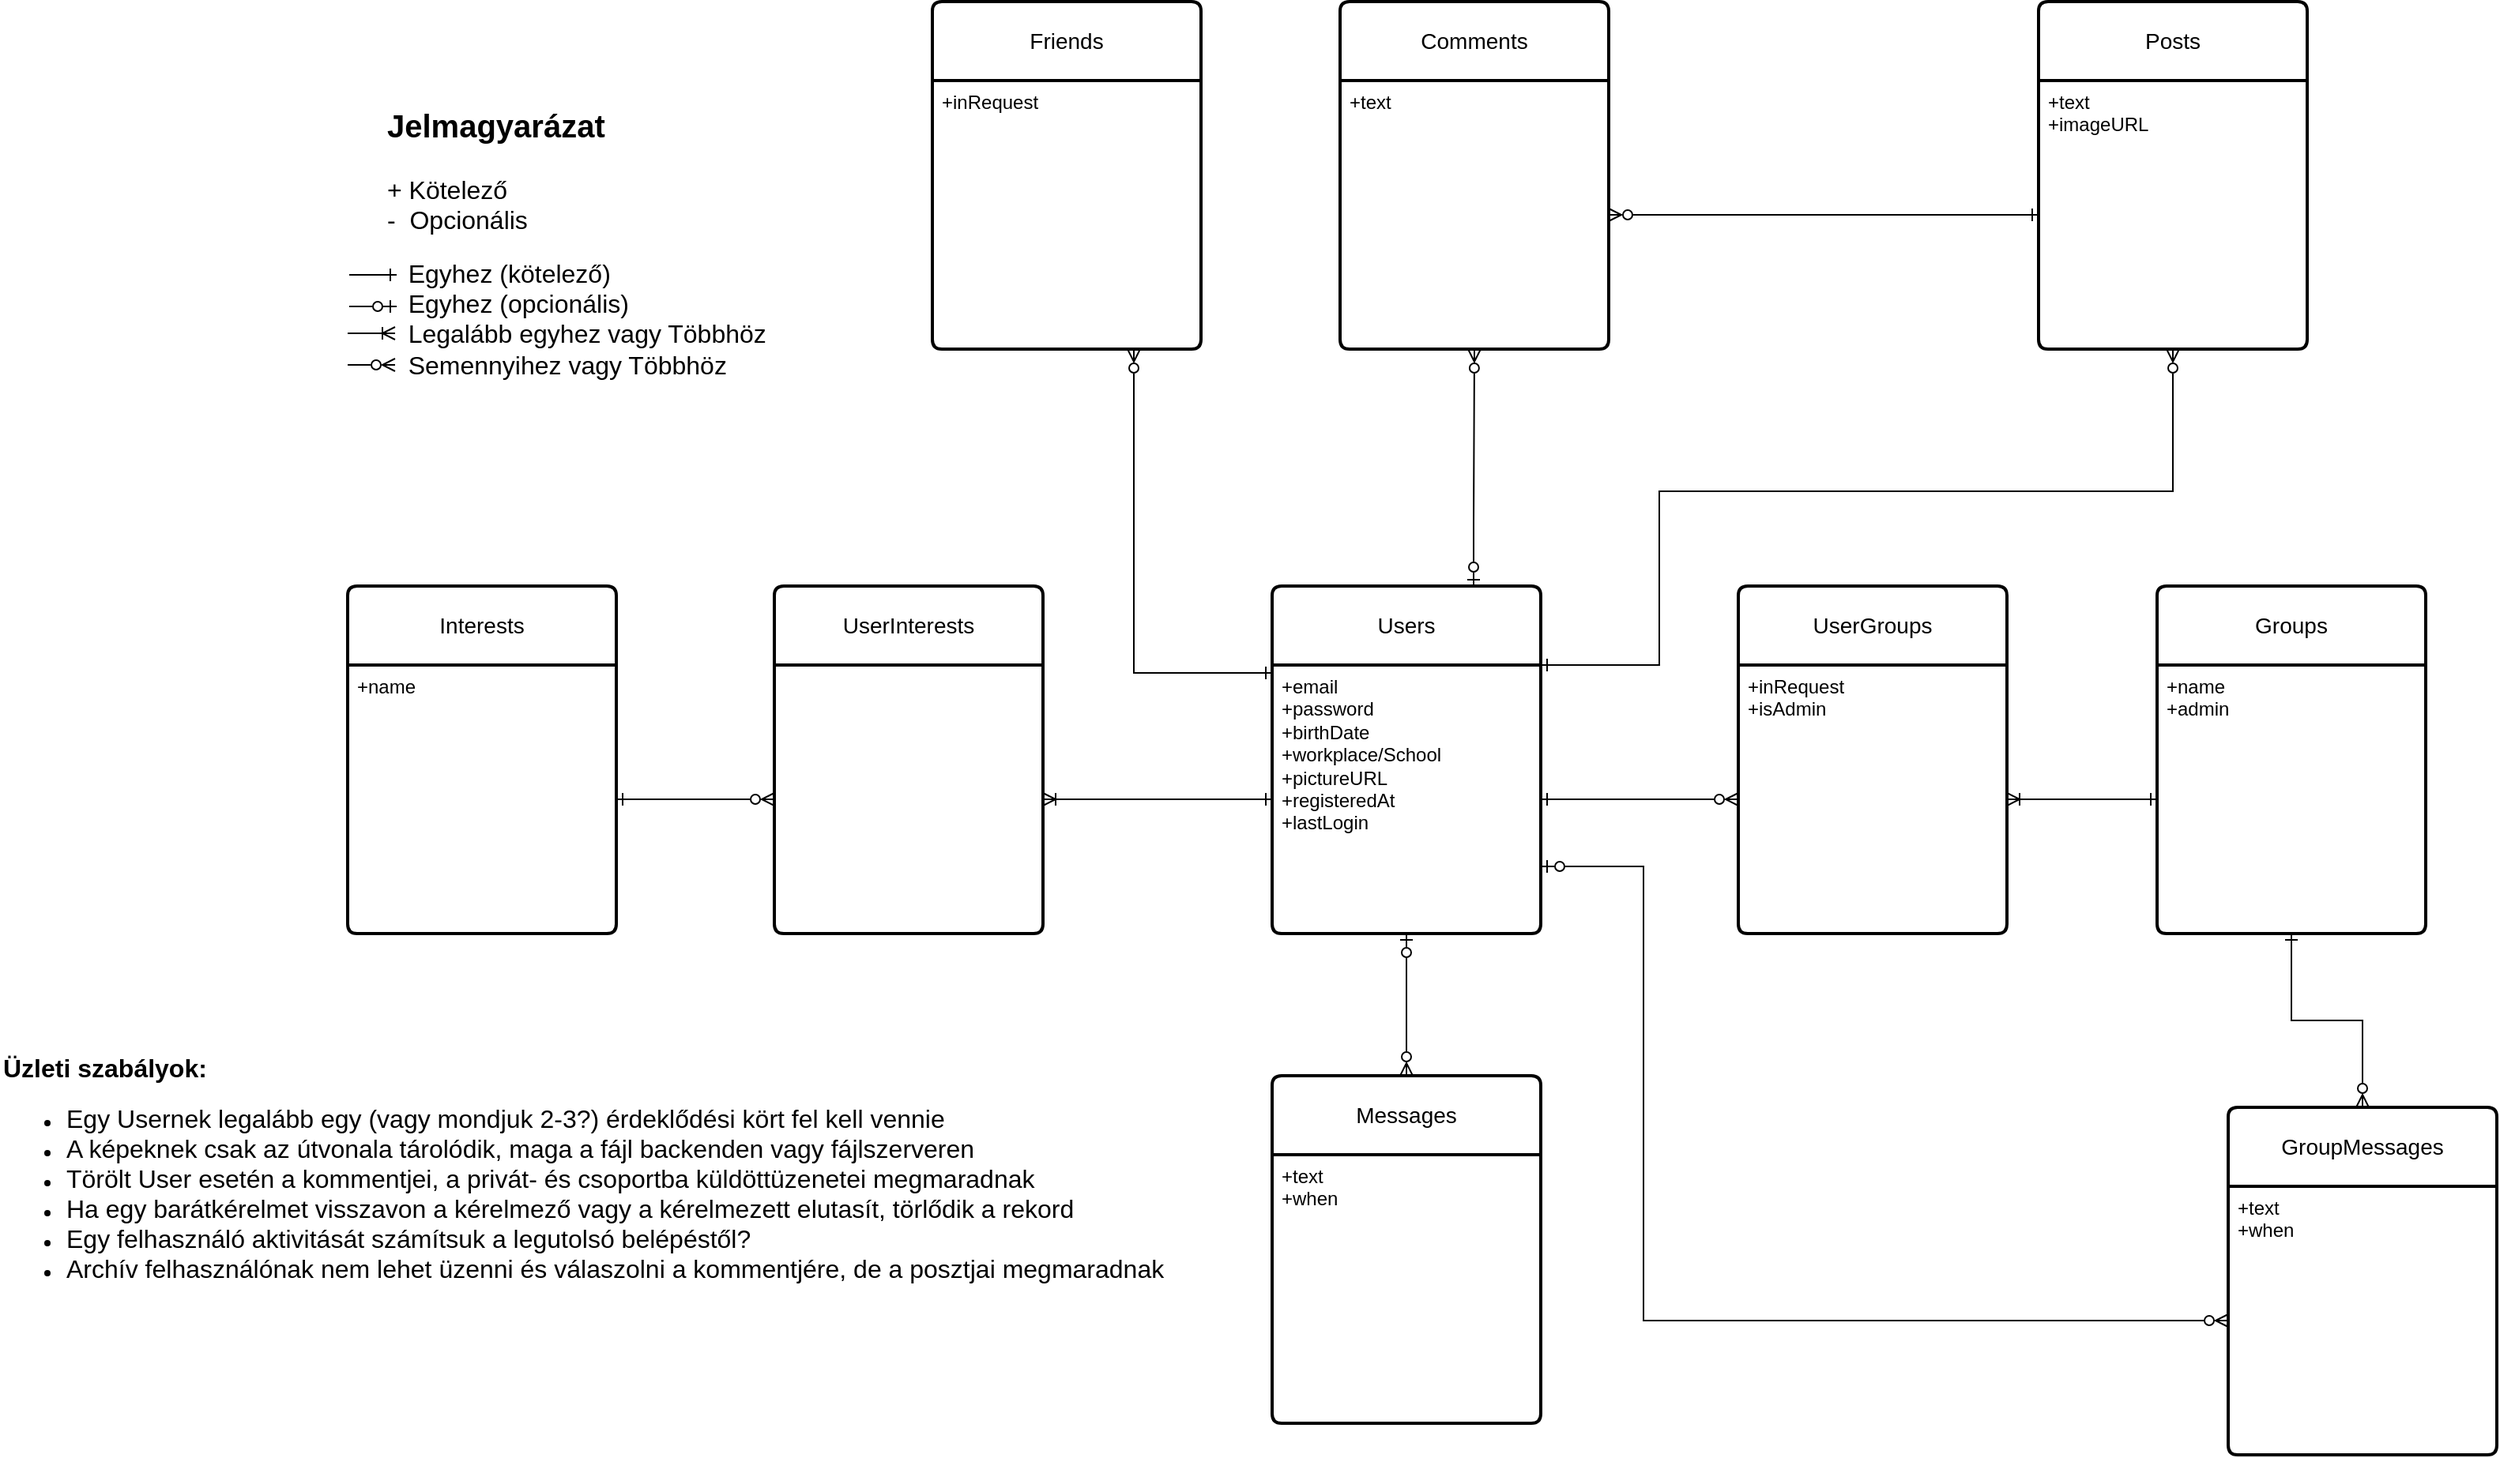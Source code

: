 <mxfile version="26.0.16">
  <diagram name="Page-1" id="oT31sWGPtNYfXmp9Y-5n">
    <mxGraphModel dx="1909" dy="1220" grid="1" gridSize="10" guides="1" tooltips="1" connect="1" arrows="1" fold="1" page="1" pageScale="1" pageWidth="2339" pageHeight="3300" math="0" shadow="0">
      <root>
        <mxCell id="0" />
        <mxCell id="1" parent="0" />
        <mxCell id="cMFdGNPmEgqyX-TFYU6J-50" style="edgeStyle=orthogonalEdgeStyle;rounded=0;orthogonalLoop=1;jettySize=auto;html=1;entryX=0.5;entryY=1;entryDx=0;entryDy=0;endArrow=ERzeroToMany;endFill=0;startArrow=ERzeroToOne;startFill=0;exitX=0.75;exitY=0;exitDx=0;exitDy=0;" parent="1" source="cMFdGNPmEgqyX-TFYU6J-1" target="cMFdGNPmEgqyX-TFYU6J-48" edge="1">
          <mxGeometry relative="1" as="geometry">
            <Array as="points">
              <mxPoint x="1113" y="510" />
              <mxPoint x="1113" y="510" />
              <mxPoint x="1113" y="400" />
            </Array>
            <mxPoint x="1115" y="530" as="sourcePoint" />
          </mxGeometry>
        </mxCell>
        <mxCell id="cMFdGNPmEgqyX-TFYU6J-1" value="Users" style="swimlane;childLayout=stackLayout;horizontal=1;startSize=50;horizontalStack=0;rounded=1;fontSize=14;fontStyle=0;strokeWidth=2;resizeParent=0;resizeLast=1;shadow=0;dashed=0;align=center;arcSize=4;whiteSpace=wrap;html=1;" parent="1" vertex="1">
          <mxGeometry x="985" y="550" width="170" height="220" as="geometry" />
        </mxCell>
        <mxCell id="cMFdGNPmEgqyX-TFYU6J-2" value="&lt;div&gt;+email&lt;/div&gt;&lt;div&gt;+password&lt;/div&gt;&lt;div&gt;+birthDate&lt;/div&gt;&lt;div&gt;+workplace/School&lt;/div&gt;&lt;div&gt;+pictureURL&lt;/div&gt;&lt;div&gt;+registeredAt&lt;/div&gt;&lt;div&gt;+lastLogin&lt;/div&gt;" style="align=left;strokeColor=none;fillColor=none;spacingLeft=4;fontSize=12;verticalAlign=top;resizable=0;rotatable=0;part=1;html=1;" parent="cMFdGNPmEgqyX-TFYU6J-1" vertex="1">
          <mxGeometry y="50" width="170" height="170" as="geometry" />
        </mxCell>
        <mxCell id="cMFdGNPmEgqyX-TFYU6J-3" value="&lt;b&gt;&lt;font style=&quot;font-size: 20px;&quot;&gt;Jelmagyarázat&lt;/font&gt;&lt;/b&gt;&lt;div&gt;&lt;div&gt;&lt;font style=&quot;font-size: 16px;&quot;&gt;&lt;br&gt;&lt;/font&gt;&lt;/div&gt;&lt;div&gt;&lt;font style=&quot;font-size: 16px;&quot;&gt;+ Kötelező&lt;/font&gt;&lt;/div&gt;&lt;div&gt;&lt;font style=&quot;font-size: 16px;&quot;&gt;-&amp;nbsp; Opcionális&lt;/font&gt;&lt;/div&gt;&lt;/div&gt;&lt;div&gt;&lt;br&gt;&lt;/div&gt;&lt;div&gt;&lt;font style=&quot;font-size: 16px;&quot;&gt;&amp;nbsp; &amp;nbsp;Egyhez (kötelező)&lt;/font&gt;&lt;/div&gt;&lt;div&gt;&lt;font style=&quot;font-size: 16px;&quot;&gt;&amp;nbsp; &amp;nbsp;Egyhez (opcionális)&lt;/font&gt;&lt;/div&gt;&lt;div&gt;&lt;font style=&quot;font-size: 16px;&quot;&gt;&amp;nbsp; &amp;nbsp;Legalább egyhez vagy Többhöz&lt;/font&gt;&lt;/div&gt;&lt;div&gt;&lt;font style=&quot;font-size: 16px;&quot;&gt;&amp;nbsp; &amp;nbsp;Semennyihez vagy Többhöz&lt;/font&gt;&lt;/div&gt;" style="text;html=1;align=left;verticalAlign=top;whiteSpace=wrap;rounded=0;" parent="1" vertex="1">
          <mxGeometry x="423" y="240" width="260" height="190" as="geometry" />
        </mxCell>
        <mxCell id="cMFdGNPmEgqyX-TFYU6J-4" value="Interests" style="swimlane;childLayout=stackLayout;horizontal=1;startSize=50;horizontalStack=0;rounded=1;fontSize=14;fontStyle=0;strokeWidth=2;resizeParent=0;resizeLast=1;shadow=0;dashed=0;align=center;arcSize=4;whiteSpace=wrap;html=1;" parent="1" vertex="1">
          <mxGeometry x="400" y="550" width="170" height="220" as="geometry" />
        </mxCell>
        <mxCell id="cMFdGNPmEgqyX-TFYU6J-5" value="&lt;div&gt;&lt;span style=&quot;background-color: transparent; color: light-dark(rgb(0, 0, 0), rgb(255, 255, 255));&quot;&gt;+name&lt;/span&gt;&lt;/div&gt;" style="align=left;strokeColor=none;fillColor=none;spacingLeft=4;fontSize=12;verticalAlign=top;resizable=0;rotatable=0;part=1;html=1;" parent="cMFdGNPmEgqyX-TFYU6J-4" vertex="1">
          <mxGeometry y="50" width="170" height="170" as="geometry" />
        </mxCell>
        <mxCell id="cMFdGNPmEgqyX-TFYU6J-8" value="Groups" style="swimlane;childLayout=stackLayout;horizontal=1;startSize=50;horizontalStack=0;rounded=1;fontSize=14;fontStyle=0;strokeWidth=2;resizeParent=0;resizeLast=1;shadow=0;dashed=0;align=center;arcSize=4;whiteSpace=wrap;html=1;" parent="1" vertex="1">
          <mxGeometry x="1545" y="550" width="170" height="220" as="geometry" />
        </mxCell>
        <mxCell id="cMFdGNPmEgqyX-TFYU6J-9" value="&lt;div&gt;+name&lt;/div&gt;&lt;div&gt;+admin&lt;/div&gt;" style="align=left;strokeColor=none;fillColor=none;spacingLeft=4;fontSize=12;verticalAlign=top;resizable=0;rotatable=0;part=1;html=1;" parent="cMFdGNPmEgqyX-TFYU6J-8" vertex="1">
          <mxGeometry y="50" width="170" height="170" as="geometry" />
        </mxCell>
        <mxCell id="cMFdGNPmEgqyX-TFYU6J-10" value="UserInterests" style="swimlane;childLayout=stackLayout;horizontal=1;startSize=50;horizontalStack=0;rounded=1;fontSize=14;fontStyle=0;strokeWidth=2;resizeParent=0;resizeLast=1;shadow=0;dashed=0;align=center;arcSize=4;whiteSpace=wrap;html=1;" parent="1" vertex="1">
          <mxGeometry x="670" y="550" width="170" height="220" as="geometry" />
        </mxCell>
        <mxCell id="4mh4LBJBygJEmKizw9Rb-2" value="&amp;nbsp;" style="align=left;strokeColor=none;fillColor=none;spacingLeft=4;fontSize=12;verticalAlign=top;resizable=0;rotatable=0;part=1;html=1;" parent="cMFdGNPmEgqyX-TFYU6J-10" vertex="1">
          <mxGeometry y="50" width="170" height="170" as="geometry" />
        </mxCell>
        <mxCell id="cMFdGNPmEgqyX-TFYU6J-12" style="edgeStyle=orthogonalEdgeStyle;rounded=0;orthogonalLoop=1;jettySize=auto;html=1;exitX=1;exitY=0.5;exitDx=0;exitDy=0;endArrow=ERzeroToMany;endFill=0;startArrow=ERone;startFill=0;entryX=0;entryY=0.5;entryDx=0;entryDy=0;" parent="1" source="cMFdGNPmEgqyX-TFYU6J-5" target="4mh4LBJBygJEmKizw9Rb-2" edge="1">
          <mxGeometry relative="1" as="geometry">
            <mxPoint x="650" y="720" as="targetPoint" />
          </mxGeometry>
        </mxCell>
        <mxCell id="cMFdGNPmEgqyX-TFYU6J-13" style="edgeStyle=orthogonalEdgeStyle;rounded=0;orthogonalLoop=1;jettySize=auto;html=1;entryX=0;entryY=0.5;entryDx=0;entryDy=0;endArrow=ERone;endFill=0;startArrow=ERoneToMany;startFill=0;exitX=1;exitY=0.5;exitDx=0;exitDy=0;" parent="1" source="4mh4LBJBygJEmKizw9Rb-2" target="cMFdGNPmEgqyX-TFYU6J-2" edge="1">
          <mxGeometry relative="1" as="geometry">
            <mxPoint x="830" y="700" as="sourcePoint" />
          </mxGeometry>
        </mxCell>
        <mxCell id="cMFdGNPmEgqyX-TFYU6J-14" value="UserGroups" style="swimlane;childLayout=stackLayout;horizontal=1;startSize=50;horizontalStack=0;rounded=1;fontSize=14;fontStyle=0;strokeWidth=2;resizeParent=0;resizeLast=1;shadow=0;dashed=0;align=center;arcSize=4;whiteSpace=wrap;html=1;" parent="1" vertex="1">
          <mxGeometry x="1280" y="550" width="170" height="220" as="geometry" />
        </mxCell>
        <mxCell id="cMFdGNPmEgqyX-TFYU6J-15" value="&lt;div&gt;&lt;span style=&quot;background-color: transparent; color: light-dark(rgb(0, 0, 0), rgb(255, 255, 255));&quot;&gt;+inRequest&lt;/span&gt;&lt;/div&gt;&lt;div&gt;+isAdmin&lt;/div&gt;" style="align=left;strokeColor=none;fillColor=none;spacingLeft=4;fontSize=12;verticalAlign=top;resizable=0;rotatable=0;part=1;html=1;" parent="cMFdGNPmEgqyX-TFYU6J-14" vertex="1">
          <mxGeometry y="50" width="170" height="170" as="geometry" />
        </mxCell>
        <mxCell id="cMFdGNPmEgqyX-TFYU6J-16" style="edgeStyle=orthogonalEdgeStyle;rounded=0;orthogonalLoop=1;jettySize=auto;html=1;exitX=1;exitY=0.5;exitDx=0;exitDy=0;entryX=0;entryY=0.5;entryDx=0;entryDy=0;endArrow=ERzeroToMany;endFill=0;startArrow=ERone;startFill=0;" parent="1" source="cMFdGNPmEgqyX-TFYU6J-2" target="cMFdGNPmEgqyX-TFYU6J-15" edge="1">
          <mxGeometry relative="1" as="geometry" />
        </mxCell>
        <mxCell id="cMFdGNPmEgqyX-TFYU6J-17" style="edgeStyle=orthogonalEdgeStyle;rounded=0;orthogonalLoop=1;jettySize=auto;html=1;exitX=1;exitY=0.5;exitDx=0;exitDy=0;entryX=0;entryY=0.5;entryDx=0;entryDy=0;endArrow=ERone;endFill=0;startArrow=ERoneToMany;startFill=0;" parent="1" source="cMFdGNPmEgqyX-TFYU6J-15" target="cMFdGNPmEgqyX-TFYU6J-9" edge="1">
          <mxGeometry relative="1" as="geometry" />
        </mxCell>
        <mxCell id="cMFdGNPmEgqyX-TFYU6J-18" value="Messages" style="swimlane;childLayout=stackLayout;horizontal=1;startSize=50;horizontalStack=0;rounded=1;fontSize=14;fontStyle=0;strokeWidth=2;resizeParent=0;resizeLast=1;shadow=0;dashed=0;align=center;arcSize=4;whiteSpace=wrap;html=1;" parent="1" vertex="1">
          <mxGeometry x="985" y="860" width="170" height="220" as="geometry" />
        </mxCell>
        <mxCell id="cMFdGNPmEgqyX-TFYU6J-19" value="&lt;div&gt;&lt;span style=&quot;background-color: transparent; color: light-dark(rgb(0, 0, 0), rgb(255, 255, 255));&quot;&gt;+text&lt;/span&gt;&lt;/div&gt;&lt;div&gt;+when&lt;/div&gt;" style="align=left;strokeColor=none;fillColor=none;spacingLeft=4;fontSize=12;verticalAlign=top;resizable=0;rotatable=0;part=1;html=1;" parent="cMFdGNPmEgqyX-TFYU6J-18" vertex="1">
          <mxGeometry y="50" width="170" height="170" as="geometry" />
        </mxCell>
        <mxCell id="cMFdGNPmEgqyX-TFYU6J-21" style="edgeStyle=orthogonalEdgeStyle;rounded=0;orthogonalLoop=1;jettySize=auto;html=1;exitX=0.5;exitY=1;exitDx=0;exitDy=0;entryX=0.5;entryY=0;entryDx=0;entryDy=0;endArrow=ERzeroToMany;endFill=0;startArrow=ERzeroToOne;startFill=0;" parent="1" source="cMFdGNPmEgqyX-TFYU6J-2" target="cMFdGNPmEgqyX-TFYU6J-18" edge="1">
          <mxGeometry relative="1" as="geometry" />
        </mxCell>
        <mxCell id="cMFdGNPmEgqyX-TFYU6J-25" style="edgeStyle=orthogonalEdgeStyle;rounded=0;orthogonalLoop=1;jettySize=auto;html=1;entryX=0;entryY=0.25;entryDx=0;entryDy=0;endArrow=ERone;endFill=0;startArrow=ERzeroToMany;startFill=0;exitX=0.75;exitY=1;exitDx=0;exitDy=0;" parent="1" source="AOvrZORdw_qy19HnHVtG-3" target="cMFdGNPmEgqyX-TFYU6J-1" edge="1">
          <mxGeometry relative="1" as="geometry">
            <Array as="points">
              <mxPoint x="898" y="605" />
            </Array>
            <mxPoint x="940" y="470" as="sourcePoint" />
          </mxGeometry>
        </mxCell>
        <mxCell id="cMFdGNPmEgqyX-TFYU6J-26" value="Friends" style="swimlane;childLayout=stackLayout;horizontal=1;startSize=50;horizontalStack=0;rounded=1;fontSize=14;fontStyle=0;strokeWidth=2;resizeParent=0;resizeLast=1;shadow=0;dashed=0;align=center;arcSize=4;whiteSpace=wrap;html=1;" parent="1" vertex="1">
          <mxGeometry x="770" y="180" width="170" height="220" as="geometry" />
        </mxCell>
        <mxCell id="AOvrZORdw_qy19HnHVtG-3" value="&lt;div&gt;&lt;span style=&quot;background-color: transparent; color: light-dark(rgb(0, 0, 0), rgb(255, 255, 255));&quot;&gt;+inRequest&lt;/span&gt;&lt;/div&gt;" style="align=left;strokeColor=none;fillColor=none;spacingLeft=4;fontSize=12;verticalAlign=top;resizable=0;rotatable=0;part=1;html=1;" parent="cMFdGNPmEgqyX-TFYU6J-26" vertex="1">
          <mxGeometry y="50" width="170" height="170" as="geometry" />
        </mxCell>
        <mxCell id="cMFdGNPmEgqyX-TFYU6J-29" value="GroupMessages" style="swimlane;childLayout=stackLayout;horizontal=1;startSize=50;horizontalStack=0;rounded=1;fontSize=14;fontStyle=0;strokeWidth=2;resizeParent=0;resizeLast=1;shadow=0;dashed=0;align=center;arcSize=4;whiteSpace=wrap;html=1;" parent="1" vertex="1">
          <mxGeometry x="1590" y="880" width="170" height="220" as="geometry" />
        </mxCell>
        <mxCell id="cMFdGNPmEgqyX-TFYU6J-30" value="&lt;div&gt;+text&lt;/div&gt;&lt;div&gt;+when&lt;/div&gt;" style="align=left;strokeColor=none;fillColor=none;spacingLeft=4;fontSize=12;verticalAlign=top;resizable=0;rotatable=0;part=1;html=1;" parent="cMFdGNPmEgqyX-TFYU6J-29" vertex="1">
          <mxGeometry y="50" width="170" height="170" as="geometry" />
        </mxCell>
        <mxCell id="cMFdGNPmEgqyX-TFYU6J-31" style="edgeStyle=orthogonalEdgeStyle;rounded=0;orthogonalLoop=1;jettySize=auto;html=1;exitX=0.5;exitY=1;exitDx=0;exitDy=0;endArrow=ERzeroToMany;endFill=0;startArrow=ERone;startFill=0;entryX=0.5;entryY=0;entryDx=0;entryDy=0;" parent="1" source="cMFdGNPmEgqyX-TFYU6J-9" target="cMFdGNPmEgqyX-TFYU6J-29" edge="1">
          <mxGeometry relative="1" as="geometry">
            <mxPoint x="1705" y="920" as="targetPoint" />
          </mxGeometry>
        </mxCell>
        <mxCell id="cMFdGNPmEgqyX-TFYU6J-36" value="Posts" style="swimlane;childLayout=stackLayout;horizontal=1;startSize=50;horizontalStack=0;rounded=1;fontSize=14;fontStyle=0;strokeWidth=2;resizeParent=0;resizeLast=1;shadow=0;dashed=0;align=center;arcSize=4;whiteSpace=wrap;html=1;" parent="1" vertex="1">
          <mxGeometry x="1470" y="180" width="170" height="220" as="geometry" />
        </mxCell>
        <mxCell id="cMFdGNPmEgqyX-TFYU6J-37" value="&lt;div&gt;+text&lt;/div&gt;&lt;div&gt;+imageURL&lt;/div&gt;" style="align=left;strokeColor=none;fillColor=none;spacingLeft=4;fontSize=12;verticalAlign=top;resizable=0;rotatable=0;part=1;html=1;" parent="cMFdGNPmEgqyX-TFYU6J-36" vertex="1">
          <mxGeometry y="50" width="170" height="170" as="geometry" />
        </mxCell>
        <mxCell id="cMFdGNPmEgqyX-TFYU6J-44" style="edgeStyle=orthogonalEdgeStyle;rounded=0;orthogonalLoop=1;jettySize=auto;html=1;exitX=1;exitY=0;exitDx=0;exitDy=0;entryX=0.5;entryY=1;entryDx=0;entryDy=0;endArrow=ERzeroToMany;endFill=0;startArrow=ERone;startFill=0;" parent="1" source="cMFdGNPmEgqyX-TFYU6J-2" target="cMFdGNPmEgqyX-TFYU6J-37" edge="1">
          <mxGeometry relative="1" as="geometry">
            <Array as="points">
              <mxPoint x="1230" y="600" />
              <mxPoint x="1230" y="490" />
              <mxPoint x="1555" y="490" />
            </Array>
          </mxGeometry>
        </mxCell>
        <mxCell id="cMFdGNPmEgqyX-TFYU6J-47" value="Comments" style="swimlane;childLayout=stackLayout;horizontal=1;startSize=50;horizontalStack=0;rounded=1;fontSize=14;fontStyle=0;strokeWidth=2;resizeParent=0;resizeLast=1;shadow=0;dashed=0;align=center;arcSize=4;whiteSpace=wrap;html=1;" parent="1" vertex="1">
          <mxGeometry x="1028" y="180" width="170" height="220" as="geometry" />
        </mxCell>
        <mxCell id="cMFdGNPmEgqyX-TFYU6J-48" value="&lt;div&gt;&lt;span style=&quot;background-color: transparent; color: light-dark(rgb(0, 0, 0), rgb(255, 255, 255));&quot;&gt;+text&lt;/span&gt;&lt;/div&gt;" style="align=left;strokeColor=none;fillColor=none;spacingLeft=4;fontSize=12;verticalAlign=top;resizable=0;rotatable=0;part=1;html=1;" parent="cMFdGNPmEgqyX-TFYU6J-47" vertex="1">
          <mxGeometry y="50" width="170" height="170" as="geometry" />
        </mxCell>
        <mxCell id="cMFdGNPmEgqyX-TFYU6J-49" style="edgeStyle=orthogonalEdgeStyle;rounded=0;orthogonalLoop=1;jettySize=auto;html=1;exitX=1;exitY=0.5;exitDx=0;exitDy=0;entryX=0;entryY=0.5;entryDx=0;entryDy=0;endArrow=ERone;endFill=0;startArrow=ERzeroToMany;startFill=0;" parent="1" source="cMFdGNPmEgqyX-TFYU6J-48" target="cMFdGNPmEgqyX-TFYU6J-37" edge="1">
          <mxGeometry relative="1" as="geometry" />
        </mxCell>
        <mxCell id="4mh4LBJBygJEmKizw9Rb-1" style="edgeStyle=orthogonalEdgeStyle;rounded=0;orthogonalLoop=1;jettySize=auto;html=1;exitX=1;exitY=0.75;exitDx=0;exitDy=0;entryX=0;entryY=0.5;entryDx=0;entryDy=0;startArrow=ERzeroToOne;startFill=0;endArrow=ERzeroToMany;endFill=0;" parent="1" source="cMFdGNPmEgqyX-TFYU6J-2" target="cMFdGNPmEgqyX-TFYU6J-30" edge="1">
          <mxGeometry relative="1" as="geometry">
            <mxPoint x="1255" y="1170" as="targetPoint" />
            <Array as="points">
              <mxPoint x="1220" y="727" />
              <mxPoint x="1220" y="1015" />
            </Array>
          </mxGeometry>
        </mxCell>
        <mxCell id="4mh4LBJBygJEmKizw9Rb-5" value="&lt;b&gt;&lt;font style=&quot;font-size: 16px;&quot;&gt;Üzleti szabályok:&lt;/font&gt;&lt;/b&gt;&lt;div style=&quot;&quot;&gt;&lt;ul&gt;&lt;li style=&quot;&quot;&gt;&lt;font style=&quot;font-size: 16px;&quot;&gt;Egy Usernek legalább egy (vagy mondjuk 2-3?) érdeklődési kört fel kell vennie&lt;/font&gt;&lt;/li&gt;&lt;li style=&quot;&quot;&gt;&lt;font style=&quot;font-size: 16px;&quot;&gt;A képeknek csak az útvonala tárolódik, maga a fájl backenden vagy fájlszerveren&lt;/font&gt;&lt;/li&gt;&lt;li style=&quot;&quot;&gt;&lt;font style=&quot;font-size: 16px;&quot;&gt;Törölt User esetén a kommentjei, a privát- és csoportba küldöttüzenetei megmaradnak&lt;/font&gt;&lt;/li&gt;&lt;li style=&quot;&quot;&gt;&lt;font style=&quot;font-size: 16px;&quot;&gt;Ha egy barátkérelmet visszavon a kérelmező vagy a kérelmezett elutasít, törlődik a rekord&lt;/font&gt;&lt;/li&gt;&lt;li style=&quot;&quot;&gt;&lt;font style=&quot;font-size: 16px;&quot;&gt;Egy felhasználó aktivitását számítsuk a legutolsó belépéstől?&lt;/font&gt;&lt;/li&gt;&lt;li style=&quot;&quot;&gt;&lt;span style=&quot;font-size: 16px;&quot;&gt;Archív felhasználónak nem lehet üzenni és válaszolni a kommentjére, de a posztjai megmaradnak&lt;/span&gt;&lt;/li&gt;&lt;/ul&gt;&lt;/div&gt;" style="text;html=1;align=left;verticalAlign=middle;resizable=0;points=[];autosize=1;strokeColor=none;fillColor=none;glass=0;" parent="1" vertex="1">
          <mxGeometry x="180" y="840" width="760" height="170" as="geometry" />
        </mxCell>
        <mxCell id="4mh4LBJBygJEmKizw9Rb-6" style="edgeStyle=orthogonalEdgeStyle;rounded=0;orthogonalLoop=1;jettySize=auto;html=1;endArrow=ERone;endFill=0;startArrow=none;startFill=0;entryX=0;entryY=0.5;entryDx=0;entryDy=0;" parent="1" edge="1">
          <mxGeometry relative="1" as="geometry">
            <mxPoint x="431" y="353" as="targetPoint" />
            <mxPoint x="401" y="353" as="sourcePoint" />
          </mxGeometry>
        </mxCell>
        <mxCell id="4mh4LBJBygJEmKizw9Rb-7" style="edgeStyle=orthogonalEdgeStyle;rounded=0;orthogonalLoop=1;jettySize=auto;html=1;endArrow=ERzeroToOne;endFill=0;startArrow=none;startFill=0;entryX=0;entryY=0.5;entryDx=0;entryDy=0;" parent="1" edge="1">
          <mxGeometry relative="1" as="geometry">
            <mxPoint x="431" y="373" as="targetPoint" />
            <mxPoint x="401" y="373" as="sourcePoint" />
          </mxGeometry>
        </mxCell>
        <mxCell id="4mh4LBJBygJEmKizw9Rb-8" style="edgeStyle=orthogonalEdgeStyle;rounded=0;orthogonalLoop=1;jettySize=auto;html=1;endArrow=ERoneToMany;endFill=0;startArrow=none;startFill=0;entryX=0;entryY=0.5;entryDx=0;entryDy=0;" parent="1" edge="1">
          <mxGeometry relative="1" as="geometry">
            <mxPoint x="430" y="390" as="targetPoint" />
            <mxPoint x="400" y="390" as="sourcePoint" />
          </mxGeometry>
        </mxCell>
        <mxCell id="4mh4LBJBygJEmKizw9Rb-9" style="edgeStyle=orthogonalEdgeStyle;rounded=0;orthogonalLoop=1;jettySize=auto;html=1;endArrow=ERzeroToMany;endFill=0;startArrow=none;startFill=0;entryX=0;entryY=0.5;entryDx=0;entryDy=0;" parent="1" edge="1">
          <mxGeometry relative="1" as="geometry">
            <mxPoint x="430" y="410" as="targetPoint" />
            <mxPoint x="400" y="410" as="sourcePoint" />
          </mxGeometry>
        </mxCell>
      </root>
    </mxGraphModel>
  </diagram>
</mxfile>
